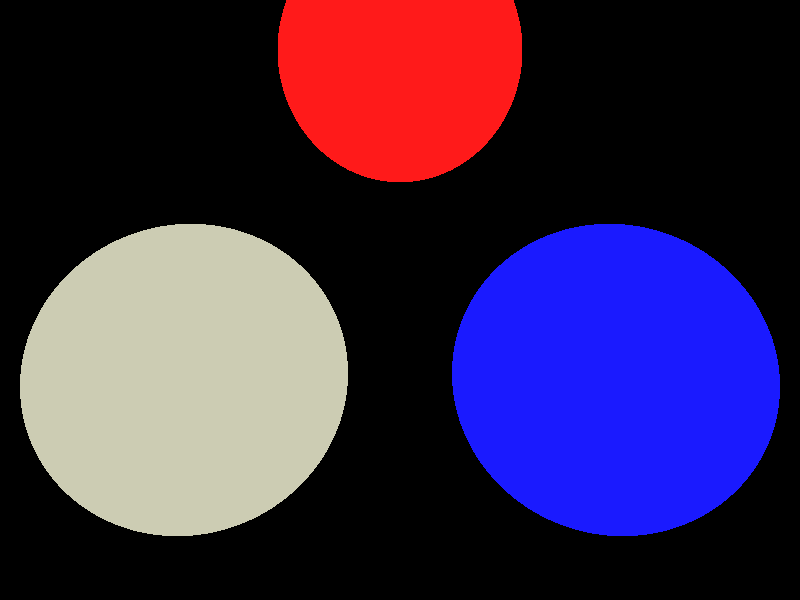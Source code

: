 camera {
    location <0, 0, 14>
    up <0, 1, 0>
    right <1.33333, 0, 0>
    look_at <0, 0, 0>
}

light_source {<-100, 100, 100> color rgb <1.5, 1.5, 1.5>}

sphere { <5.4, -2, -2>, 4
    pigment {color rgb <0.8, 0.8, 0.7>}
    finish {ambient 0.2 diffuse 0.4 reflection 0.9}
}

sphere { <0, 4, 4>, 2
    pigment {color rgb <1.0, 0.1, 0.1>}
    finish {reflection 0.2}
}

sphere { <-5.4, -2, -2>, 4
    pigment {color rgb <0.1, 0.1, 1.0>}
    finish {ambient 0.2 diffuse 0.4 specular 0.6 roughness 0.01 reflection 0.8}
}

sphere { <0, 0, 20>, 5
    pigment {color rgb <0.1, 1.0, 0.1>}
    finish {ambient 0.1 diffuse 0.2 reflection 0.8}
}
